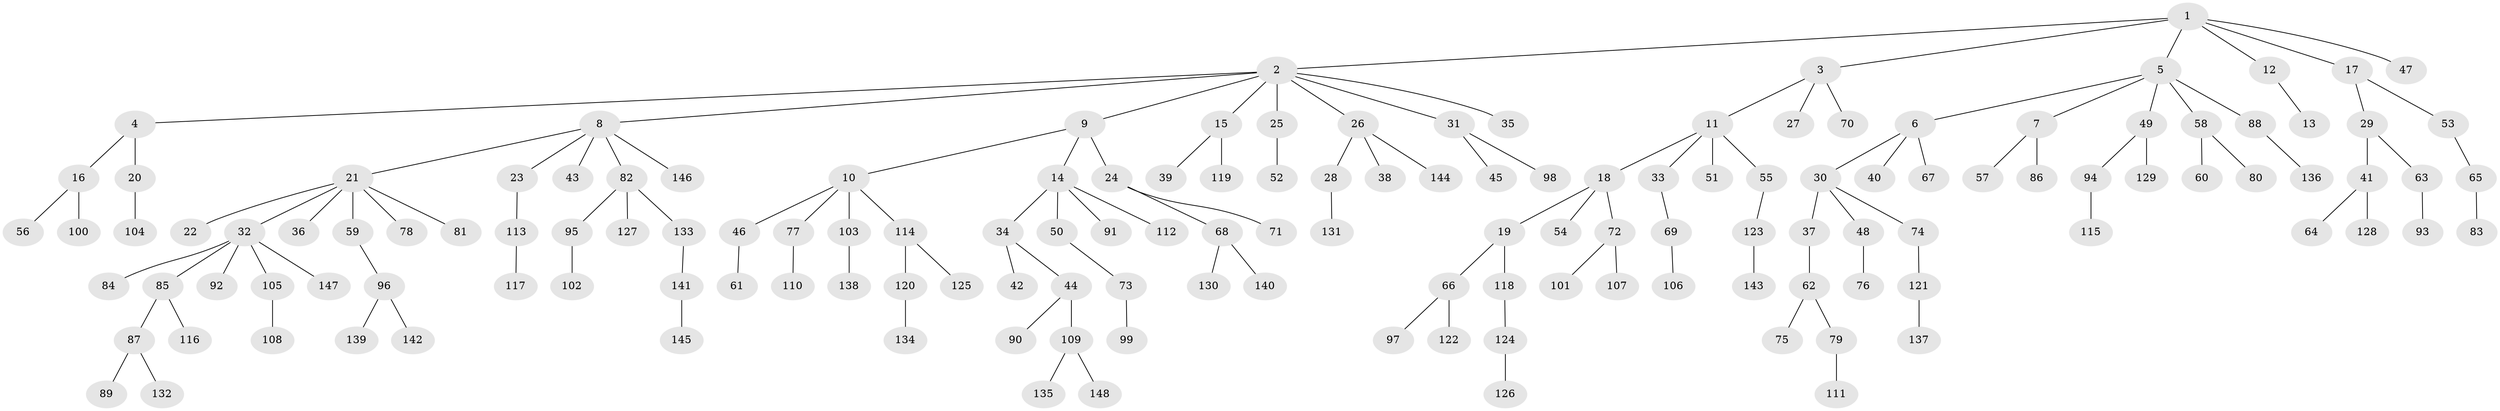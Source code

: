 // Generated by graph-tools (version 1.1) at 2025/36/03/09/25 02:36:45]
// undirected, 148 vertices, 147 edges
graph export_dot {
graph [start="1"]
  node [color=gray90,style=filled];
  1;
  2;
  3;
  4;
  5;
  6;
  7;
  8;
  9;
  10;
  11;
  12;
  13;
  14;
  15;
  16;
  17;
  18;
  19;
  20;
  21;
  22;
  23;
  24;
  25;
  26;
  27;
  28;
  29;
  30;
  31;
  32;
  33;
  34;
  35;
  36;
  37;
  38;
  39;
  40;
  41;
  42;
  43;
  44;
  45;
  46;
  47;
  48;
  49;
  50;
  51;
  52;
  53;
  54;
  55;
  56;
  57;
  58;
  59;
  60;
  61;
  62;
  63;
  64;
  65;
  66;
  67;
  68;
  69;
  70;
  71;
  72;
  73;
  74;
  75;
  76;
  77;
  78;
  79;
  80;
  81;
  82;
  83;
  84;
  85;
  86;
  87;
  88;
  89;
  90;
  91;
  92;
  93;
  94;
  95;
  96;
  97;
  98;
  99;
  100;
  101;
  102;
  103;
  104;
  105;
  106;
  107;
  108;
  109;
  110;
  111;
  112;
  113;
  114;
  115;
  116;
  117;
  118;
  119;
  120;
  121;
  122;
  123;
  124;
  125;
  126;
  127;
  128;
  129;
  130;
  131;
  132;
  133;
  134;
  135;
  136;
  137;
  138;
  139;
  140;
  141;
  142;
  143;
  144;
  145;
  146;
  147;
  148;
  1 -- 2;
  1 -- 3;
  1 -- 5;
  1 -- 12;
  1 -- 17;
  1 -- 47;
  2 -- 4;
  2 -- 8;
  2 -- 9;
  2 -- 15;
  2 -- 25;
  2 -- 26;
  2 -- 31;
  2 -- 35;
  3 -- 11;
  3 -- 27;
  3 -- 70;
  4 -- 16;
  4 -- 20;
  5 -- 6;
  5 -- 7;
  5 -- 49;
  5 -- 58;
  5 -- 88;
  6 -- 30;
  6 -- 40;
  6 -- 67;
  7 -- 57;
  7 -- 86;
  8 -- 21;
  8 -- 23;
  8 -- 43;
  8 -- 82;
  8 -- 146;
  9 -- 10;
  9 -- 14;
  9 -- 24;
  10 -- 46;
  10 -- 77;
  10 -- 103;
  10 -- 114;
  11 -- 18;
  11 -- 33;
  11 -- 51;
  11 -- 55;
  12 -- 13;
  14 -- 34;
  14 -- 50;
  14 -- 91;
  14 -- 112;
  15 -- 39;
  15 -- 119;
  16 -- 56;
  16 -- 100;
  17 -- 29;
  17 -- 53;
  18 -- 19;
  18 -- 54;
  18 -- 72;
  19 -- 66;
  19 -- 118;
  20 -- 104;
  21 -- 22;
  21 -- 32;
  21 -- 36;
  21 -- 59;
  21 -- 78;
  21 -- 81;
  23 -- 113;
  24 -- 68;
  24 -- 71;
  25 -- 52;
  26 -- 28;
  26 -- 38;
  26 -- 144;
  28 -- 131;
  29 -- 41;
  29 -- 63;
  30 -- 37;
  30 -- 48;
  30 -- 74;
  31 -- 45;
  31 -- 98;
  32 -- 84;
  32 -- 85;
  32 -- 92;
  32 -- 105;
  32 -- 147;
  33 -- 69;
  34 -- 42;
  34 -- 44;
  37 -- 62;
  41 -- 64;
  41 -- 128;
  44 -- 90;
  44 -- 109;
  46 -- 61;
  48 -- 76;
  49 -- 94;
  49 -- 129;
  50 -- 73;
  53 -- 65;
  55 -- 123;
  58 -- 60;
  58 -- 80;
  59 -- 96;
  62 -- 75;
  62 -- 79;
  63 -- 93;
  65 -- 83;
  66 -- 97;
  66 -- 122;
  68 -- 130;
  68 -- 140;
  69 -- 106;
  72 -- 101;
  72 -- 107;
  73 -- 99;
  74 -- 121;
  77 -- 110;
  79 -- 111;
  82 -- 95;
  82 -- 127;
  82 -- 133;
  85 -- 87;
  85 -- 116;
  87 -- 89;
  87 -- 132;
  88 -- 136;
  94 -- 115;
  95 -- 102;
  96 -- 139;
  96 -- 142;
  103 -- 138;
  105 -- 108;
  109 -- 135;
  109 -- 148;
  113 -- 117;
  114 -- 120;
  114 -- 125;
  118 -- 124;
  120 -- 134;
  121 -- 137;
  123 -- 143;
  124 -- 126;
  133 -- 141;
  141 -- 145;
}

